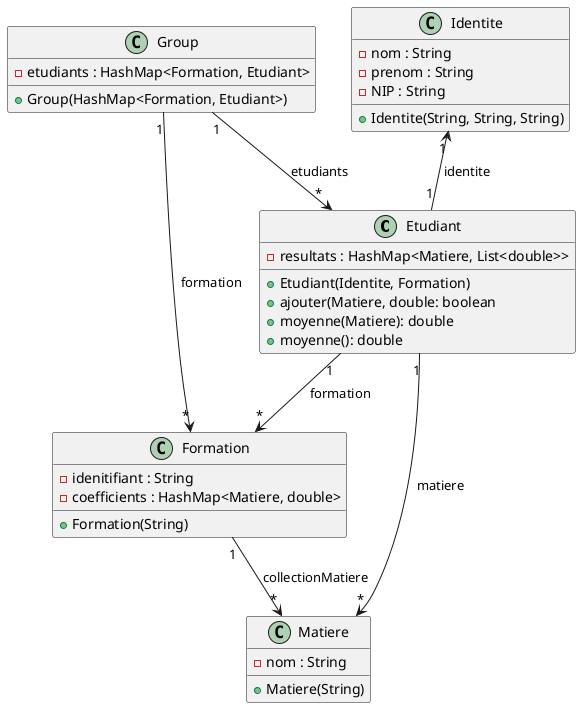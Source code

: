 @startuml
'https://plantuml.com/class-diagram

class Etudiant{
 - resultats : HashMap<Matiere, List<double>>
    + Etudiant(Identite, Formation)
    + ajouter(Matiere, double: boolean
    + moyenne(Matiere): double
    + moyenne(): double
}

class Identite{
 - nom : String
 - prenom : String
 - NIP : String
    + Identite(String, String, String)
}

class Formation{
- idenitifiant : String
- coefficients : HashMap<Matiere, double>
    + Formation(String)
}

class Matiere{
 - nom : String
    + Matiere(String)
}

class Group{
- etudiants : HashMap<Formation, Etudiant>
    + Group(HashMap<Formation, Etudiant>)
}

Identite "1" <-- "1" Etudiant : identite
Etudiant "1" --> "*" Formation : formation
Etudiant "1" --> "*" Matiere : matiere
Formation "1" --> "*" Matiere : collectionMatiere
Group  "1" --> "*" Formation : formation
Group  "1" --> "*" Etudiant : etudiants

@enduml